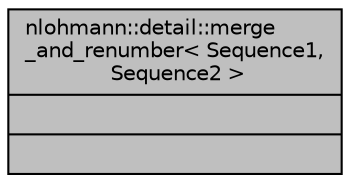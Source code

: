 digraph "nlohmann::detail::merge_and_renumber&lt; Sequence1, Sequence2 &gt;"
{
 // INTERACTIVE_SVG=YES
  bgcolor="transparent";
  edge [fontname="Helvetica",fontsize="10",labelfontname="Helvetica",labelfontsize="10"];
  node [fontname="Helvetica",fontsize="10",shape=record];
  Node1 [label="{nlohmann::detail::merge\l_and_renumber\< Sequence1,\l Sequence2 \>\n||}",height=0.2,width=0.4,color="black", fillcolor="grey75", style="filled" fontcolor="black"];
}
